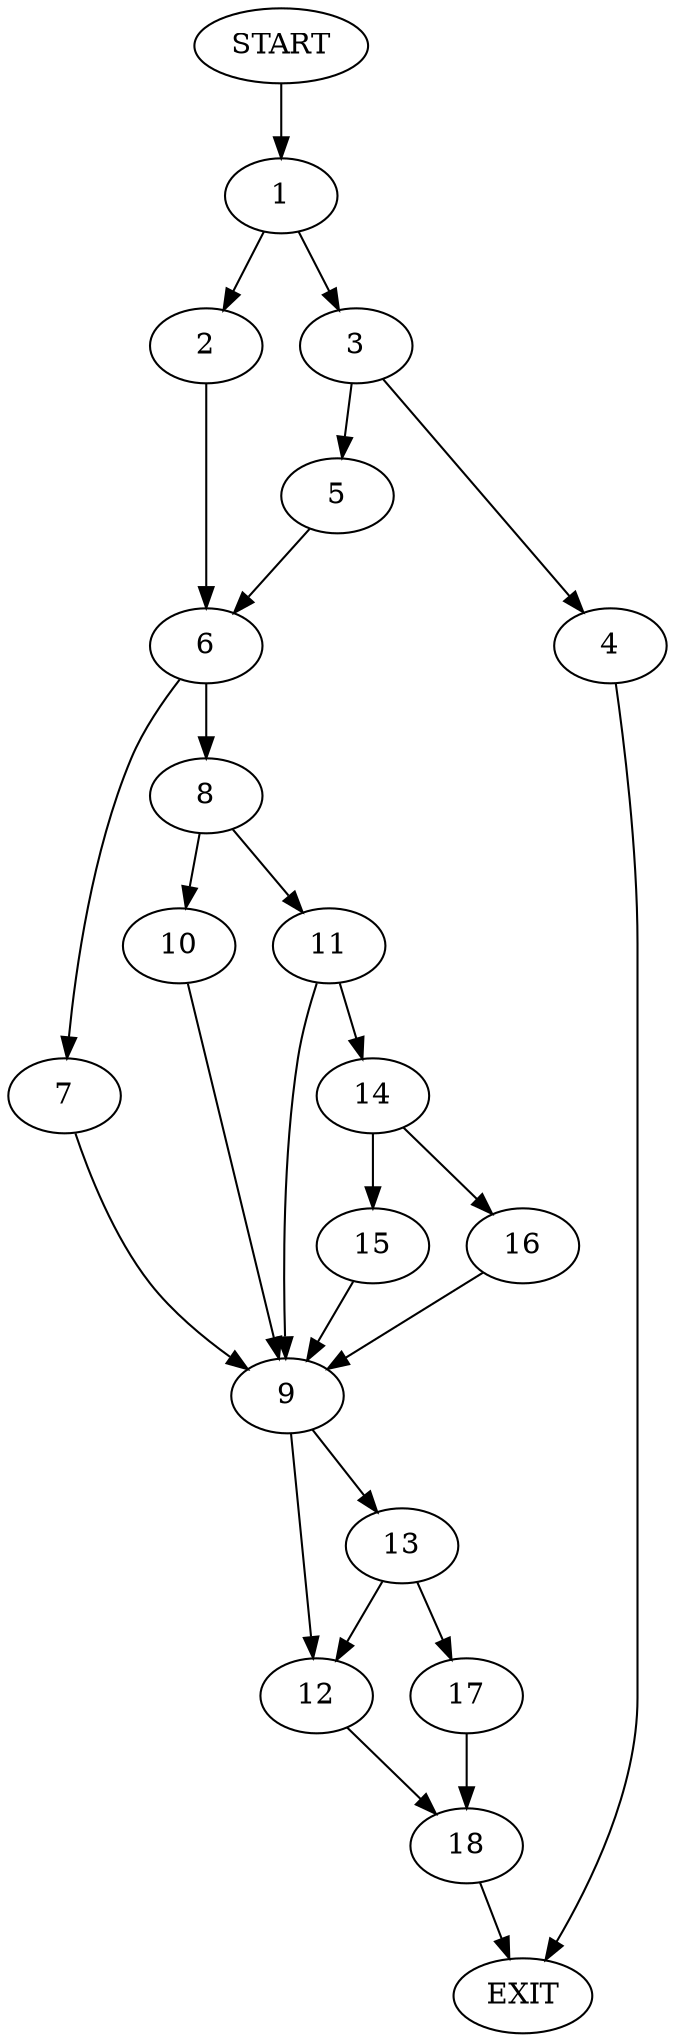 digraph {
0 [label="START"]
19 [label="EXIT"]
0 -> 1
1 -> 2
1 -> 3
3 -> 4
3 -> 5
2 -> 6
5 -> 6
4 -> 19
6 -> 7
6 -> 8
7 -> 9
8 -> 10
8 -> 11
9 -> 12
9 -> 13
10 -> 9
11 -> 14
11 -> 9
14 -> 15
14 -> 16
15 -> 9
16 -> 9
13 -> 12
13 -> 17
12 -> 18
17 -> 18
18 -> 19
}
